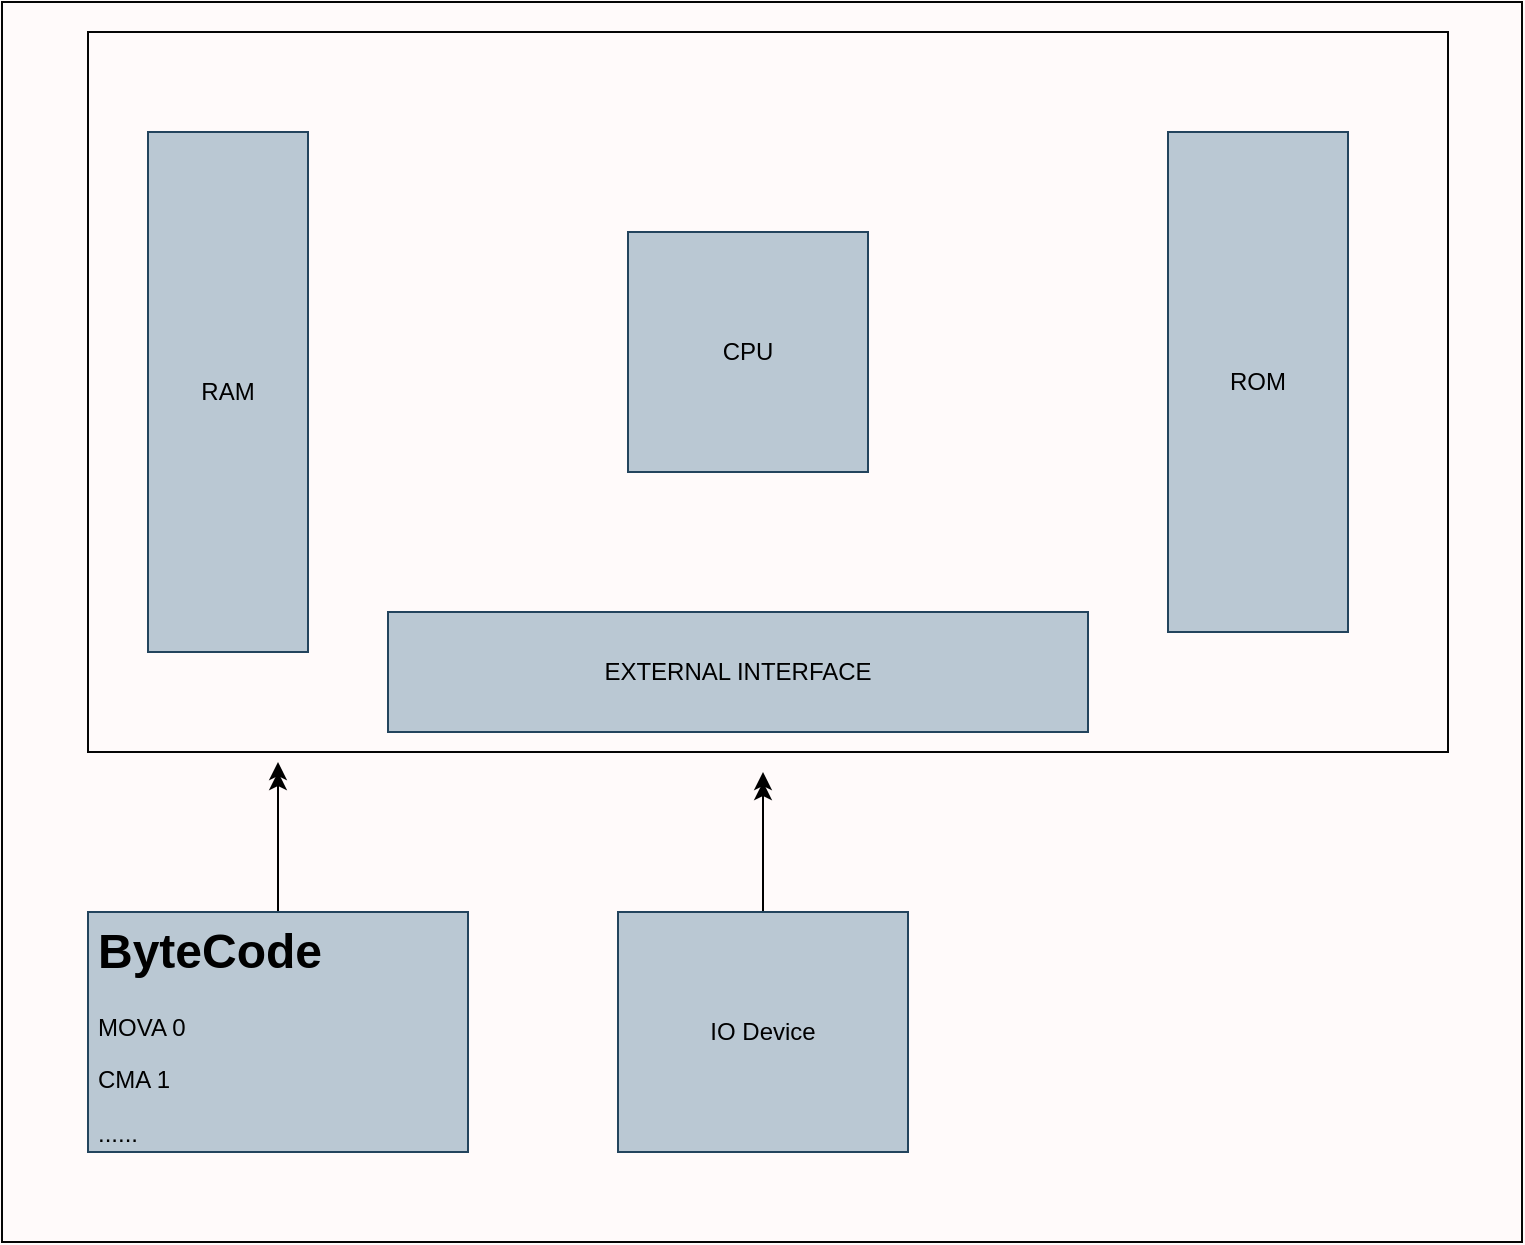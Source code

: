 <mxfile version="13.10.0" type="embed">
    <diagram id="NbtpkB8BgfAw_VZ1BtPf" name="Page-1">
        <mxGraphModel dx="1133" dy="1186" grid="1" gridSize="10" guides="1" tooltips="1" connect="1" arrows="1" fold="1" page="1" pageScale="1" pageWidth="827" pageHeight="1169" background="#FFFAFA" math="0" shadow="0">
            <root>
                <mxCell id="0"/>
                <mxCell id="1" parent="0"/>
                <mxCell id="2" value="" style="rounded=0;whiteSpace=wrap;html=1;fillColor=none;strokeColor=#050505;" parent="1" vertex="1">
                    <mxGeometry x="83" y="45" width="680" height="360" as="geometry"/>
                </mxCell>
                <mxCell id="3" value="CPU" style="whiteSpace=wrap;html=1;aspect=fixed;fillColor=#bac8d3;strokeColor=#23445d;" parent="1" vertex="1">
                    <mxGeometry x="353" y="145" width="120" height="120" as="geometry"/>
                </mxCell>
                <mxCell id="4" value="RAM" style="rounded=0;whiteSpace=wrap;html=1;fillColor=#bac8d3;strokeColor=#23445d;" parent="1" vertex="1">
                    <mxGeometry x="113" y="95" width="80" height="260" as="geometry"/>
                </mxCell>
                <mxCell id="5" value="ROM" style="rounded=0;whiteSpace=wrap;html=1;fillColor=#bac8d3;strokeColor=#23445d;" parent="1" vertex="1">
                    <mxGeometry x="623" y="95" width="90" height="250" as="geometry"/>
                </mxCell>
                <mxCell id="6" value="EXTERNAL INTERFACE" style="rounded=0;whiteSpace=wrap;html=1;fillColor=#bac8d3;strokeColor=#23445d;" parent="1" vertex="1">
                    <mxGeometry x="233" y="335" width="350" height="60" as="geometry"/>
                </mxCell>
                <mxCell id="9" style="edgeStyle=orthogonalEdgeStyle;rounded=0;orthogonalLoop=1;jettySize=auto;html=1;" parent="1" source="8" edge="1">
                    <mxGeometry relative="1" as="geometry">
                        <mxPoint x="178" y="415" as="targetPoint"/>
                    </mxGeometry>
                </mxCell>
                <mxCell id="13" style="edgeStyle=orthogonalEdgeStyle;rounded=0;orthogonalLoop=1;jettySize=auto;html=1;" edge="1" parent="1" source="8">
                    <mxGeometry relative="1" as="geometry">
                        <mxPoint x="178" y="410.0" as="targetPoint"/>
                    </mxGeometry>
                </mxCell>
                <mxCell id="8" value="&lt;h1&gt;ByteCode&lt;/h1&gt;&lt;p&gt;MOVA 0&lt;/p&gt;&lt;p&gt;CMA 1&lt;/p&gt;&lt;p&gt;......&lt;/p&gt;" style="text;html=1;fillColor=#bac8d3;spacing=5;spacingTop=-20;whiteSpace=wrap;overflow=hidden;rounded=0;strokeColor=#23445d;" parent="1" vertex="1">
                    <mxGeometry x="83" y="485" width="190" height="120" as="geometry"/>
                </mxCell>
                <mxCell id="11" style="edgeStyle=orthogonalEdgeStyle;rounded=0;orthogonalLoop=1;jettySize=auto;html=1;" parent="1" source="10" edge="1">
                    <mxGeometry relative="1" as="geometry">
                        <mxPoint x="420.5" y="415" as="targetPoint"/>
                    </mxGeometry>
                </mxCell>
                <mxCell id="14" style="edgeStyle=orthogonalEdgeStyle;rounded=0;orthogonalLoop=1;jettySize=auto;html=1;" edge="1" parent="1" source="10">
                    <mxGeometry relative="1" as="geometry">
                        <mxPoint x="420.5" y="420.0" as="targetPoint"/>
                    </mxGeometry>
                </mxCell>
                <mxCell id="10" value="IO Device" style="rounded=0;whiteSpace=wrap;html=1;fillColor=#bac8d3;strokeColor=#23445d;" parent="1" vertex="1">
                    <mxGeometry x="348" y="485" width="145" height="120" as="geometry"/>
                </mxCell>
                <mxCell id="15" value="" style="rounded=0;whiteSpace=wrap;html=1;strokeColor=#050505;fillColor=none;" vertex="1" parent="1">
                    <mxGeometry x="40" y="30" width="760" height="620" as="geometry"/>
                </mxCell>
            </root>
        </mxGraphModel>
    </diagram>
</mxfile>